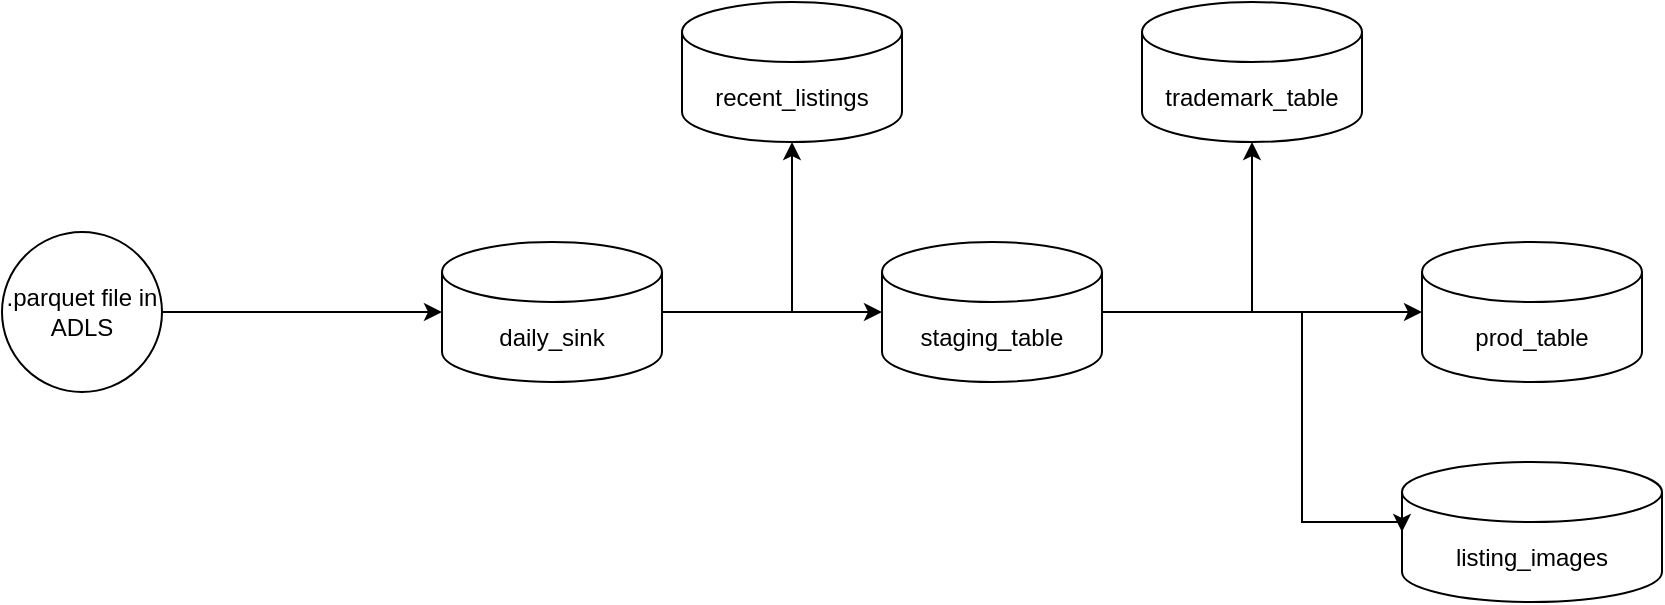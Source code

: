 <mxfile version="26.1.0">
  <diagram name="Page-1" id="lzhs7jlASKmkLAnG86HH">
    <mxGraphModel dx="968" dy="629" grid="1" gridSize="10" guides="1" tooltips="1" connect="1" arrows="1" fold="1" page="1" pageScale="1" pageWidth="1100" pageHeight="850" math="0" shadow="0">
      <root>
        <mxCell id="0" />
        <mxCell id="1" parent="0" />
        <mxCell id="xQcc1Ng_U5rpTBV9tApy-9" style="edgeStyle=orthogonalEdgeStyle;rounded=0;orthogonalLoop=1;jettySize=auto;html=1;" parent="1" source="xQcc1Ng_U5rpTBV9tApy-1" target="xQcc1Ng_U5rpTBV9tApy-2" edge="1">
          <mxGeometry relative="1" as="geometry" />
        </mxCell>
        <mxCell id="xQcc1Ng_U5rpTBV9tApy-1" value="daily_sink" style="shape=cylinder3;whiteSpace=wrap;html=1;boundedLbl=1;backgroundOutline=1;size=15;" parent="1" vertex="1">
          <mxGeometry x="290" y="200" width="110" height="70" as="geometry" />
        </mxCell>
        <mxCell id="xQcc1Ng_U5rpTBV9tApy-11" style="edgeStyle=orthogonalEdgeStyle;rounded=0;orthogonalLoop=1;jettySize=auto;html=1;" parent="1" source="xQcc1Ng_U5rpTBV9tApy-2" target="xQcc1Ng_U5rpTBV9tApy-3" edge="1">
          <mxGeometry relative="1" as="geometry" />
        </mxCell>
        <mxCell id="xQcc1Ng_U5rpTBV9tApy-2" value="staging_table" style="shape=cylinder3;whiteSpace=wrap;html=1;boundedLbl=1;backgroundOutline=1;size=15;" parent="1" vertex="1">
          <mxGeometry x="510" y="200" width="110" height="70" as="geometry" />
        </mxCell>
        <mxCell id="xQcc1Ng_U5rpTBV9tApy-3" value="prod_table" style="shape=cylinder3;whiteSpace=wrap;html=1;boundedLbl=1;backgroundOutline=1;size=15;" parent="1" vertex="1">
          <mxGeometry x="780" y="200" width="110" height="70" as="geometry" />
        </mxCell>
        <mxCell id="xQcc1Ng_U5rpTBV9tApy-4" value="recent_listings" style="shape=cylinder3;whiteSpace=wrap;html=1;boundedLbl=1;backgroundOutline=1;size=15;" parent="1" vertex="1">
          <mxGeometry x="410" y="80" width="110" height="70" as="geometry" />
        </mxCell>
        <mxCell id="xQcc1Ng_U5rpTBV9tApy-5" value="trademark_table" style="shape=cylinder3;whiteSpace=wrap;html=1;boundedLbl=1;backgroundOutline=1;size=15;" parent="1" vertex="1">
          <mxGeometry x="640" y="80" width="110" height="70" as="geometry" />
        </mxCell>
        <mxCell id="xQcc1Ng_U5rpTBV9tApy-7" style="edgeStyle=orthogonalEdgeStyle;rounded=0;orthogonalLoop=1;jettySize=auto;html=1;" parent="1" source="xQcc1Ng_U5rpTBV9tApy-6" target="xQcc1Ng_U5rpTBV9tApy-1" edge="1">
          <mxGeometry relative="1" as="geometry" />
        </mxCell>
        <mxCell id="xQcc1Ng_U5rpTBV9tApy-6" value=".parquet file in ADLS" style="ellipse;whiteSpace=wrap;html=1;aspect=fixed;" parent="1" vertex="1">
          <mxGeometry x="70" y="195" width="80" height="80" as="geometry" />
        </mxCell>
        <mxCell id="xQcc1Ng_U5rpTBV9tApy-8" style="edgeStyle=orthogonalEdgeStyle;rounded=0;orthogonalLoop=1;jettySize=auto;html=1;entryX=0.5;entryY=1;entryDx=0;entryDy=0;entryPerimeter=0;" parent="1" source="xQcc1Ng_U5rpTBV9tApy-1" target="xQcc1Ng_U5rpTBV9tApy-4" edge="1">
          <mxGeometry relative="1" as="geometry" />
        </mxCell>
        <mxCell id="xQcc1Ng_U5rpTBV9tApy-10" style="edgeStyle=orthogonalEdgeStyle;rounded=0;orthogonalLoop=1;jettySize=auto;html=1;entryX=0.5;entryY=1;entryDx=0;entryDy=0;entryPerimeter=0;" parent="1" source="xQcc1Ng_U5rpTBV9tApy-2" target="xQcc1Ng_U5rpTBV9tApy-5" edge="1">
          <mxGeometry relative="1" as="geometry" />
        </mxCell>
        <mxCell id="ABZ1Z-LYkdpdBJwRt2aR-1" value="listing_images" style="shape=cylinder3;whiteSpace=wrap;html=1;boundedLbl=1;backgroundOutline=1;size=15;" vertex="1" parent="1">
          <mxGeometry x="770" y="310" width="130" height="70" as="geometry" />
        </mxCell>
        <mxCell id="ABZ1Z-LYkdpdBJwRt2aR-2" style="edgeStyle=orthogonalEdgeStyle;rounded=0;orthogonalLoop=1;jettySize=auto;html=1;entryX=0;entryY=0.5;entryDx=0;entryDy=0;entryPerimeter=0;" edge="1" parent="1" source="xQcc1Ng_U5rpTBV9tApy-2" target="ABZ1Z-LYkdpdBJwRt2aR-1">
          <mxGeometry relative="1" as="geometry">
            <Array as="points">
              <mxPoint x="720" y="235" />
              <mxPoint x="720" y="340" />
              <mxPoint x="770" y="340" />
            </Array>
          </mxGeometry>
        </mxCell>
      </root>
    </mxGraphModel>
  </diagram>
</mxfile>
